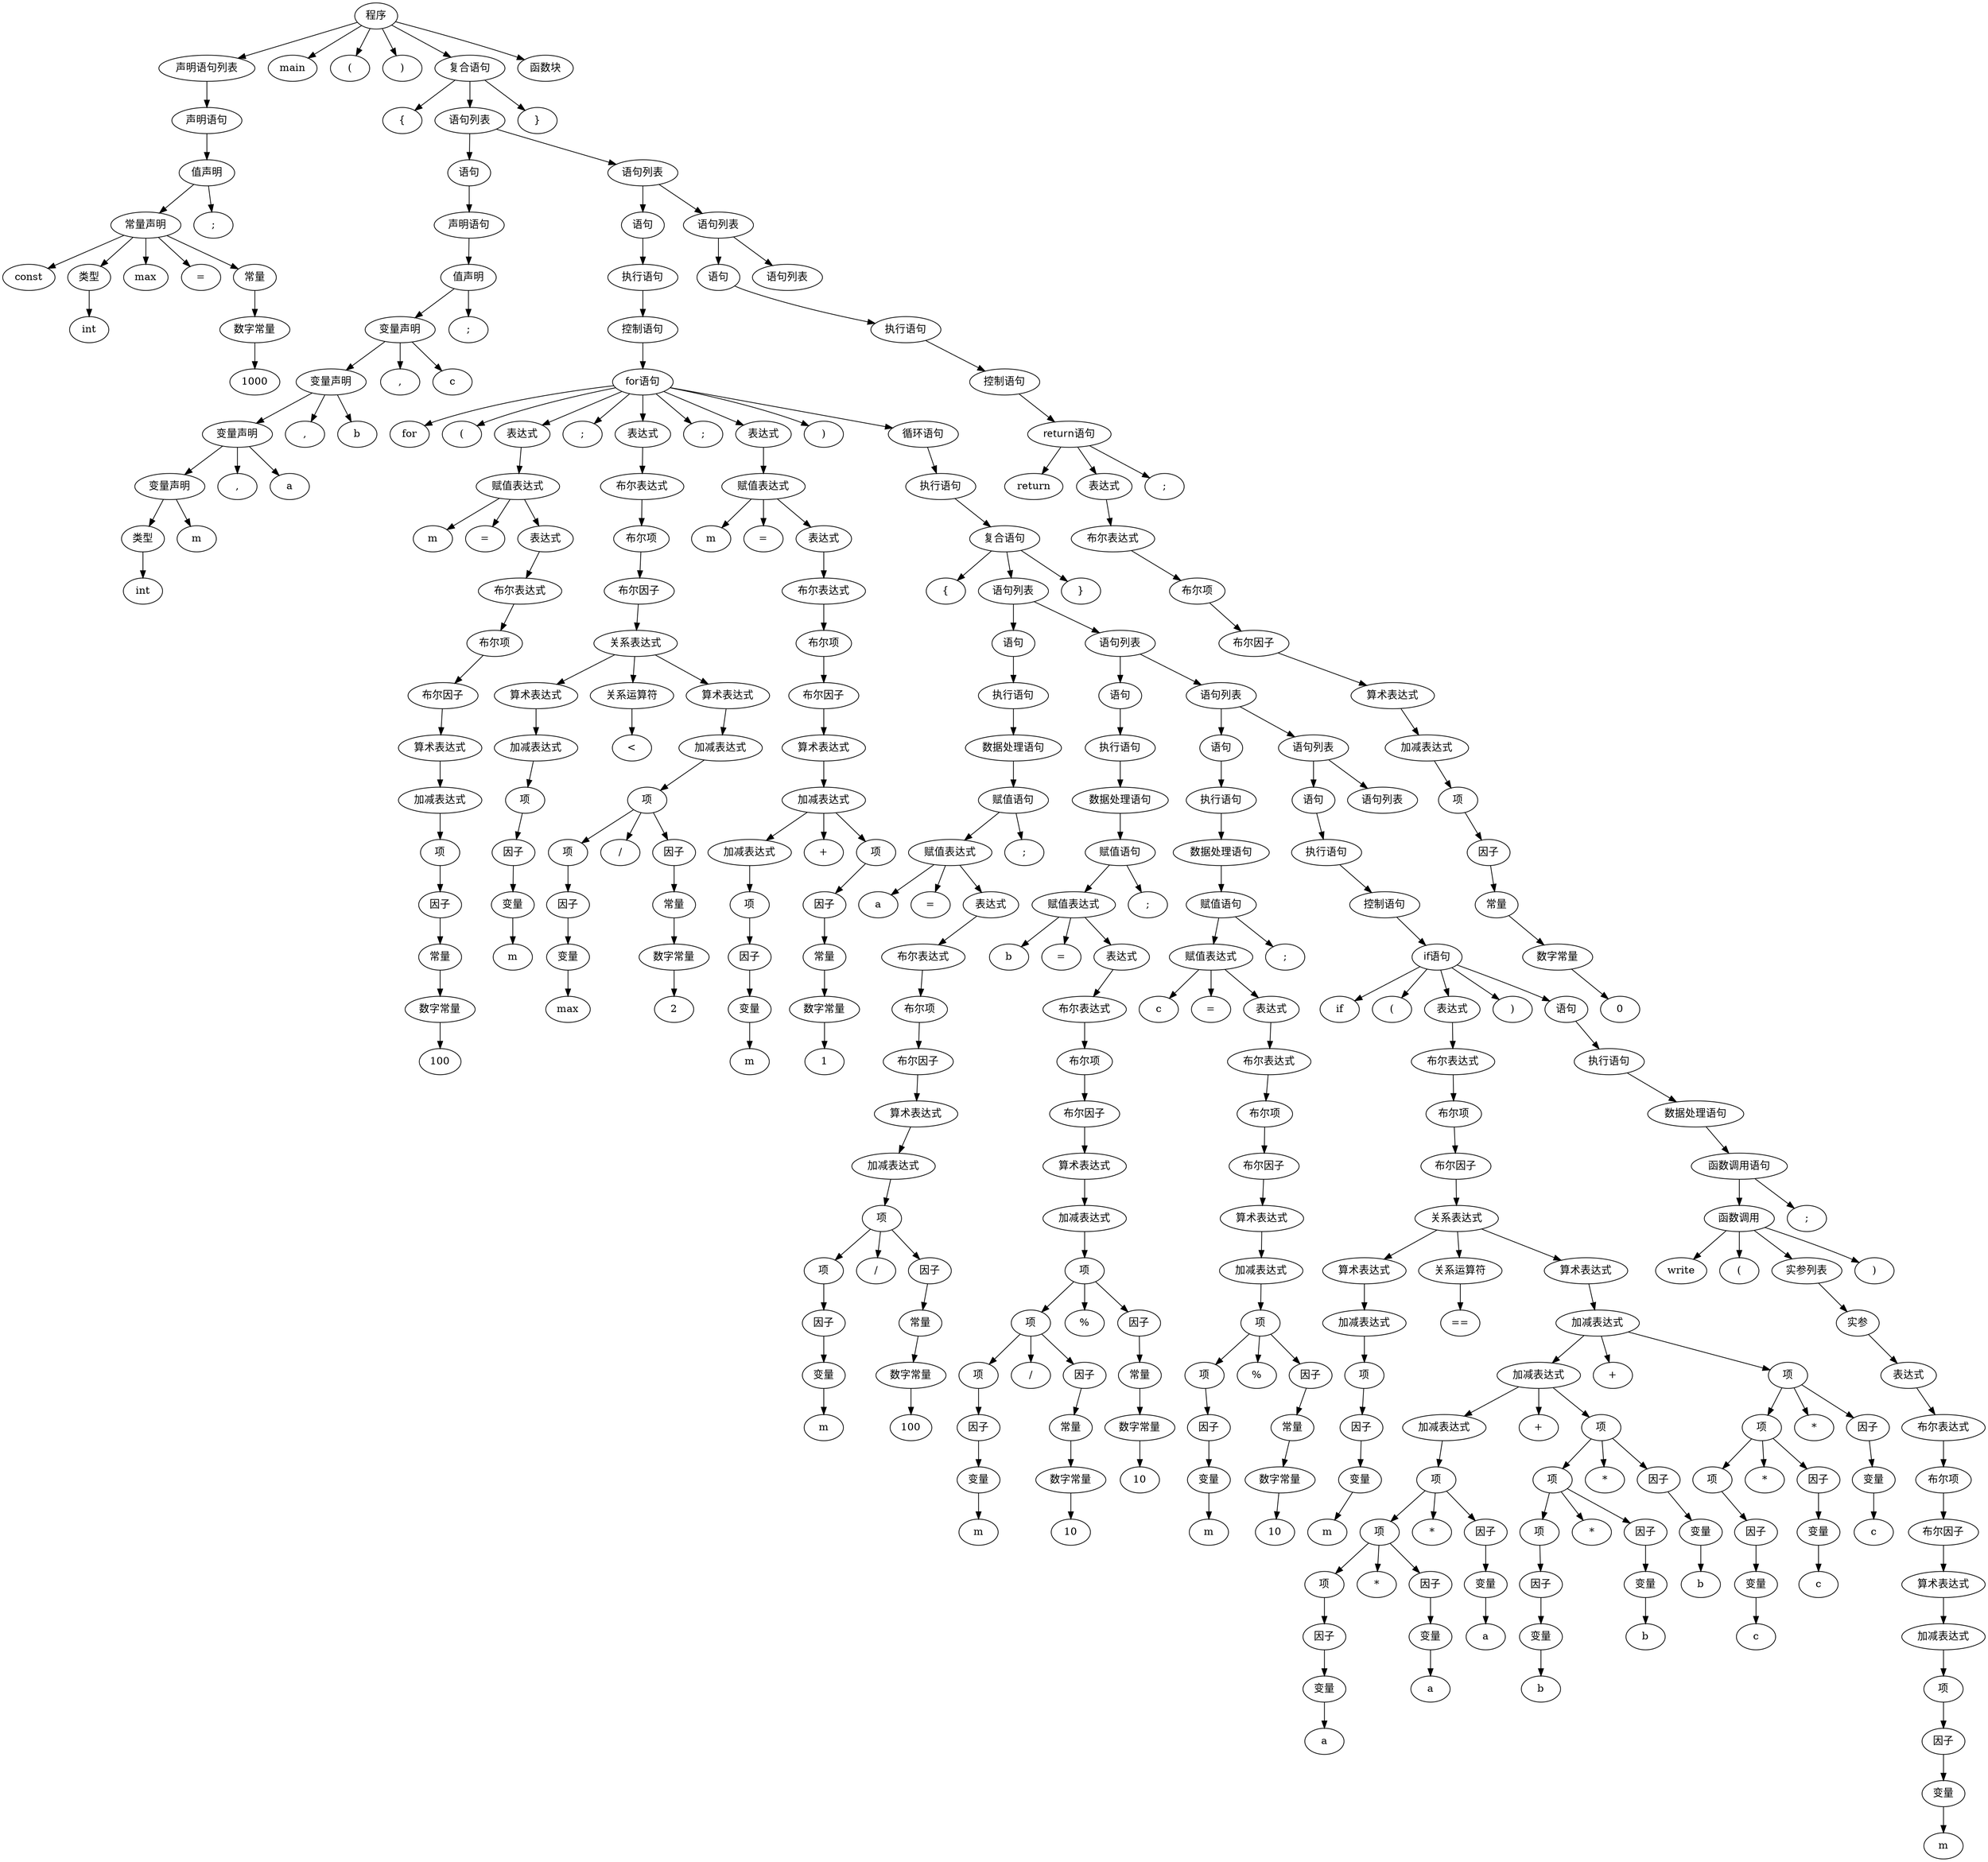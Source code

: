 // LR_DFA_Digraph
digraph {
	0 [label=const]
	1 [label=int]
	2 [label="类型" fontname=SimHei]
	2 -> 1
	3 [label=max]
	4 [label="="]
	5 [label=1000]
	6 [label="数字常量" fontname=SimHei]
	6 -> 5
	7 [label="常量" fontname=SimHei]
	7 -> 6
	8 [label="常量声明" fontname=SimHei]
	8 -> 7
	8 -> 4
	8 -> 3
	8 -> 2
	8 -> 0
	9 [label=";"]
	10 [label="值声明" fontname=SimHei]
	10 -> 9
	10 -> 8
	11 [label="声明语句" fontname=SimHei]
	11 -> 10
	12 [label="声明语句列表" fontname=SimHei]
	12 -> 11
	13 [label=main]
	14 [label="("]
	15 [label=")"]
	16 [label="{"]
	17 [label=int]
	18 [label="类型" fontname=SimHei]
	18 -> 17
	19 [label=m]
	20 [label="变量声明" fontname=SimHei]
	20 -> 19
	20 -> 18
	21 [label=","]
	22 [label=a]
	23 [label="变量声明" fontname=SimHei]
	23 -> 22
	23 -> 21
	23 -> 20
	24 [label=","]
	25 [label=b]
	26 [label="变量声明" fontname=SimHei]
	26 -> 25
	26 -> 24
	26 -> 23
	27 [label=","]
	28 [label=c]
	29 [label="变量声明" fontname=SimHei]
	29 -> 28
	29 -> 27
	29 -> 26
	30 [label=";"]
	31 [label="值声明" fontname=SimHei]
	31 -> 30
	31 -> 29
	32 [label="声明语句" fontname=SimHei]
	32 -> 31
	33 [label="语句" fontname=SimHei]
	33 -> 32
	34 [label=for]
	35 [label="("]
	36 [label=m]
	37 [label="="]
	38 [label=100]
	39 [label="数字常量" fontname=SimHei]
	39 -> 38
	40 [label="常量" fontname=SimHei]
	40 -> 39
	41 [label="因子" fontname=SimHei]
	41 -> 40
	42 [label="项" fontname=SimHei]
	42 -> 41
	43 [label="加减表达式" fontname=SimHei]
	43 -> 42
	44 [label="算术表达式" fontname=SimHei]
	44 -> 43
	45 [label="布尔因子" fontname=SimHei]
	45 -> 44
	46 [label="布尔项" fontname=SimHei]
	46 -> 45
	47 [label="布尔表达式" fontname=SimHei]
	47 -> 46
	48 [label="表达式" fontname=SimHei]
	48 -> 47
	49 [label="赋值表达式" fontname=SimHei]
	49 -> 48
	49 -> 37
	49 -> 36
	50 [label="表达式" fontname=SimHei]
	50 -> 49
	51 [label=";"]
	52 [label=m]
	53 [label="变量" fontname=SimHei]
	53 -> 52
	54 [label="因子" fontname=SimHei]
	54 -> 53
	55 [label="项" fontname=SimHei]
	55 -> 54
	56 [label="加减表达式" fontname=SimHei]
	56 -> 55
	57 [label="算术表达式" fontname=SimHei]
	57 -> 56
	58 [label="<"]
	59 [label="关系运算符" fontname=SimHei]
	59 -> 58
	60 [label=max]
	61 [label="变量" fontname=SimHei]
	61 -> 60
	62 [label="因子" fontname=SimHei]
	62 -> 61
	63 [label="项" fontname=SimHei]
	63 -> 62
	64 [label="/"]
	65 [label=2]
	66 [label="数字常量" fontname=SimHei]
	66 -> 65
	67 [label="常量" fontname=SimHei]
	67 -> 66
	68 [label="因子" fontname=SimHei]
	68 -> 67
	69 [label="项" fontname=SimHei]
	69 -> 68
	69 -> 64
	69 -> 63
	70 [label="加减表达式" fontname=SimHei]
	70 -> 69
	71 [label="算术表达式" fontname=SimHei]
	71 -> 70
	72 [label="关系表达式" fontname=SimHei]
	72 -> 71
	72 -> 59
	72 -> 57
	73 [label="布尔因子" fontname=SimHei]
	73 -> 72
	74 [label="布尔项" fontname=SimHei]
	74 -> 73
	75 [label="布尔表达式" fontname=SimHei]
	75 -> 74
	76 [label="表达式" fontname=SimHei]
	76 -> 75
	77 [label=";"]
	78 [label=m]
	79 [label="="]
	80 [label=m]
	81 [label="变量" fontname=SimHei]
	81 -> 80
	82 [label="因子" fontname=SimHei]
	82 -> 81
	83 [label="项" fontname=SimHei]
	83 -> 82
	84 [label="加减表达式" fontname=SimHei]
	84 -> 83
	85 [label="+"]
	86 [label=1]
	87 [label="数字常量" fontname=SimHei]
	87 -> 86
	88 [label="常量" fontname=SimHei]
	88 -> 87
	89 [label="因子" fontname=SimHei]
	89 -> 88
	90 [label="项" fontname=SimHei]
	90 -> 89
	91 [label="加减表达式" fontname=SimHei]
	91 -> 90
	91 -> 85
	91 -> 84
	92 [label="算术表达式" fontname=SimHei]
	92 -> 91
	93 [label="布尔因子" fontname=SimHei]
	93 -> 92
	94 [label="布尔项" fontname=SimHei]
	94 -> 93
	95 [label="布尔表达式" fontname=SimHei]
	95 -> 94
	96 [label="表达式" fontname=SimHei]
	96 -> 95
	97 [label="赋值表达式" fontname=SimHei]
	97 -> 96
	97 -> 79
	97 -> 78
	98 [label="表达式" fontname=SimHei]
	98 -> 97
	99 [label=")"]
	100 [label="{"]
	101 [label=a]
	102 [label="="]
	103 [label=m]
	104 [label="变量" fontname=SimHei]
	104 -> 103
	105 [label="因子" fontname=SimHei]
	105 -> 104
	106 [label="项" fontname=SimHei]
	106 -> 105
	107 [label="/"]
	108 [label=100]
	109 [label="数字常量" fontname=SimHei]
	109 -> 108
	110 [label="常量" fontname=SimHei]
	110 -> 109
	111 [label="因子" fontname=SimHei]
	111 -> 110
	112 [label="项" fontname=SimHei]
	112 -> 111
	112 -> 107
	112 -> 106
	113 [label="加减表达式" fontname=SimHei]
	113 -> 112
	114 [label="算术表达式" fontname=SimHei]
	114 -> 113
	115 [label="布尔因子" fontname=SimHei]
	115 -> 114
	116 [label="布尔项" fontname=SimHei]
	116 -> 115
	117 [label="布尔表达式" fontname=SimHei]
	117 -> 116
	118 [label="表达式" fontname=SimHei]
	118 -> 117
	119 [label="赋值表达式" fontname=SimHei]
	119 -> 118
	119 -> 102
	119 -> 101
	120 [label=";"]
	121 [label="赋值语句" fontname=SimHei]
	121 -> 120
	121 -> 119
	122 [label="数据处理语句" fontname=SimHei]
	122 -> 121
	123 [label="执行语句" fontname=SimHei]
	123 -> 122
	124 [label="语句" fontname=SimHei]
	124 -> 123
	125 [label=b]
	126 [label="="]
	127 [label=m]
	128 [label="变量" fontname=SimHei]
	128 -> 127
	129 [label="因子" fontname=SimHei]
	129 -> 128
	130 [label="项" fontname=SimHei]
	130 -> 129
	131 [label="/"]
	132 [label=10]
	133 [label="数字常量" fontname=SimHei]
	133 -> 132
	134 [label="常量" fontname=SimHei]
	134 -> 133
	135 [label="因子" fontname=SimHei]
	135 -> 134
	136 [label="项" fontname=SimHei]
	136 -> 135
	136 -> 131
	136 -> 130
	137 [label="%"]
	138 [label=10]
	139 [label="数字常量" fontname=SimHei]
	139 -> 138
	140 [label="常量" fontname=SimHei]
	140 -> 139
	141 [label="因子" fontname=SimHei]
	141 -> 140
	142 [label="项" fontname=SimHei]
	142 -> 141
	142 -> 137
	142 -> 136
	143 [label="加减表达式" fontname=SimHei]
	143 -> 142
	144 [label="算术表达式" fontname=SimHei]
	144 -> 143
	145 [label="布尔因子" fontname=SimHei]
	145 -> 144
	146 [label="布尔项" fontname=SimHei]
	146 -> 145
	147 [label="布尔表达式" fontname=SimHei]
	147 -> 146
	148 [label="表达式" fontname=SimHei]
	148 -> 147
	149 [label="赋值表达式" fontname=SimHei]
	149 -> 148
	149 -> 126
	149 -> 125
	150 [label=";"]
	151 [label="赋值语句" fontname=SimHei]
	151 -> 150
	151 -> 149
	152 [label="数据处理语句" fontname=SimHei]
	152 -> 151
	153 [label="执行语句" fontname=SimHei]
	153 -> 152
	154 [label="语句" fontname=SimHei]
	154 -> 153
	155 [label=c]
	156 [label="="]
	157 [label=m]
	158 [label="变量" fontname=SimHei]
	158 -> 157
	159 [label="因子" fontname=SimHei]
	159 -> 158
	160 [label="项" fontname=SimHei]
	160 -> 159
	161 [label="%"]
	162 [label=10]
	163 [label="数字常量" fontname=SimHei]
	163 -> 162
	164 [label="常量" fontname=SimHei]
	164 -> 163
	165 [label="因子" fontname=SimHei]
	165 -> 164
	166 [label="项" fontname=SimHei]
	166 -> 165
	166 -> 161
	166 -> 160
	167 [label="加减表达式" fontname=SimHei]
	167 -> 166
	168 [label="算术表达式" fontname=SimHei]
	168 -> 167
	169 [label="布尔因子" fontname=SimHei]
	169 -> 168
	170 [label="布尔项" fontname=SimHei]
	170 -> 169
	171 [label="布尔表达式" fontname=SimHei]
	171 -> 170
	172 [label="表达式" fontname=SimHei]
	172 -> 171
	173 [label="赋值表达式" fontname=SimHei]
	173 -> 172
	173 -> 156
	173 -> 155
	174 [label=";"]
	175 [label="赋值语句" fontname=SimHei]
	175 -> 174
	175 -> 173
	176 [label="数据处理语句" fontname=SimHei]
	176 -> 175
	177 [label="执行语句" fontname=SimHei]
	177 -> 176
	178 [label="语句" fontname=SimHei]
	178 -> 177
	179 [label=if]
	180 [label="("]
	181 [label=m]
	182 [label="变量" fontname=SimHei]
	182 -> 181
	183 [label="因子" fontname=SimHei]
	183 -> 182
	184 [label="项" fontname=SimHei]
	184 -> 183
	185 [label="加减表达式" fontname=SimHei]
	185 -> 184
	186 [label="算术表达式" fontname=SimHei]
	186 -> 185
	187 [label="=="]
	188 [label="关系运算符" fontname=SimHei]
	188 -> 187
	189 [label=a]
	190 [label="变量" fontname=SimHei]
	190 -> 189
	191 [label="因子" fontname=SimHei]
	191 -> 190
	192 [label="项" fontname=SimHei]
	192 -> 191
	193 [label="*"]
	194 [label=a]
	195 [label="变量" fontname=SimHei]
	195 -> 194
	196 [label="因子" fontname=SimHei]
	196 -> 195
	197 [label="项" fontname=SimHei]
	197 -> 196
	197 -> 193
	197 -> 192
	198 [label="*"]
	199 [label=a]
	200 [label="变量" fontname=SimHei]
	200 -> 199
	201 [label="因子" fontname=SimHei]
	201 -> 200
	202 [label="项" fontname=SimHei]
	202 -> 201
	202 -> 198
	202 -> 197
	203 [label="加减表达式" fontname=SimHei]
	203 -> 202
	204 [label="+"]
	205 [label=b]
	206 [label="变量" fontname=SimHei]
	206 -> 205
	207 [label="因子" fontname=SimHei]
	207 -> 206
	208 [label="项" fontname=SimHei]
	208 -> 207
	209 [label="*"]
	210 [label=b]
	211 [label="变量" fontname=SimHei]
	211 -> 210
	212 [label="因子" fontname=SimHei]
	212 -> 211
	213 [label="项" fontname=SimHei]
	213 -> 212
	213 -> 209
	213 -> 208
	214 [label="*"]
	215 [label=b]
	216 [label="变量" fontname=SimHei]
	216 -> 215
	217 [label="因子" fontname=SimHei]
	217 -> 216
	218 [label="项" fontname=SimHei]
	218 -> 217
	218 -> 214
	218 -> 213
	219 [label="加减表达式" fontname=SimHei]
	219 -> 218
	219 -> 204
	219 -> 203
	220 [label="+"]
	221 [label=c]
	222 [label="变量" fontname=SimHei]
	222 -> 221
	223 [label="因子" fontname=SimHei]
	223 -> 222
	224 [label="项" fontname=SimHei]
	224 -> 223
	225 [label="*"]
	226 [label=c]
	227 [label="变量" fontname=SimHei]
	227 -> 226
	228 [label="因子" fontname=SimHei]
	228 -> 227
	229 [label="项" fontname=SimHei]
	229 -> 228
	229 -> 225
	229 -> 224
	230 [label="*"]
	231 [label=c]
	232 [label="变量" fontname=SimHei]
	232 -> 231
	233 [label="因子" fontname=SimHei]
	233 -> 232
	234 [label="项" fontname=SimHei]
	234 -> 233
	234 -> 230
	234 -> 229
	235 [label="加减表达式" fontname=SimHei]
	235 -> 234
	235 -> 220
	235 -> 219
	236 [label="算术表达式" fontname=SimHei]
	236 -> 235
	237 [label="关系表达式" fontname=SimHei]
	237 -> 236
	237 -> 188
	237 -> 186
	238 [label="布尔因子" fontname=SimHei]
	238 -> 237
	239 [label="布尔项" fontname=SimHei]
	239 -> 238
	240 [label="布尔表达式" fontname=SimHei]
	240 -> 239
	241 [label="表达式" fontname=SimHei]
	241 -> 240
	242 [label=")"]
	243 [label=write]
	244 [label="("]
	245 [label=m]
	246 [label="变量" fontname=SimHei]
	246 -> 245
	247 [label="因子" fontname=SimHei]
	247 -> 246
	248 [label="项" fontname=SimHei]
	248 -> 247
	249 [label="加减表达式" fontname=SimHei]
	249 -> 248
	250 [label="算术表达式" fontname=SimHei]
	250 -> 249
	251 [label="布尔因子" fontname=SimHei]
	251 -> 250
	252 [label="布尔项" fontname=SimHei]
	252 -> 251
	253 [label="布尔表达式" fontname=SimHei]
	253 -> 252
	254 [label="表达式" fontname=SimHei]
	254 -> 253
	255 [label="实参" fontname=SimHei]
	255 -> 254
	256 [label="实参列表" fontname=SimHei]
	256 -> 255
	257 [label=")"]
	258 [label="函数调用" fontname=SimHei]
	258 -> 257
	258 -> 256
	258 -> 244
	258 -> 243
	259 [label=";"]
	260 [label="函数调用语句" fontname=SimHei]
	260 -> 259
	260 -> 258
	261 [label="数据处理语句" fontname=SimHei]
	261 -> 260
	262 [label="执行语句" fontname=SimHei]
	262 -> 261
	263 [label="语句" fontname=SimHei]
	263 -> 262
	264 [label="if语句" fontname=SimHei]
	264 -> 263
	264 -> 242
	264 -> 241
	264 -> 180
	264 -> 179
	265 [label="控制语句" fontname=SimHei]
	265 -> 264
	266 [label="执行语句" fontname=SimHei]
	266 -> 265
	267 [label="语句" fontname=SimHei]
	267 -> 266
	268 [label="语句列表" fontname=SimHei]
	269 [label="语句列表" fontname=SimHei]
	269 -> 268
	269 -> 267
	270 [label="语句列表" fontname=SimHei]
	270 -> 269
	270 -> 178
	271 [label="语句列表" fontname=SimHei]
	271 -> 270
	271 -> 154
	272 [label="语句列表" fontname=SimHei]
	272 -> 271
	272 -> 124
	273 [label="}"]
	274 [label="复合语句" fontname=SimHei]
	274 -> 273
	274 -> 272
	274 -> 100
	275 [label="执行语句" fontname=SimHei]
	275 -> 274
	276 [label="循环语句" fontname=SimHei]
	276 -> 275
	277 [label="for语句" fontname=SimHei]
	277 -> 276
	277 -> 99
	277 -> 98
	277 -> 77
	277 -> 76
	277 -> 51
	277 -> 50
	277 -> 35
	277 -> 34
	278 [label="控制语句" fontname=SimHei]
	278 -> 277
	279 [label="执行语句" fontname=SimHei]
	279 -> 278
	280 [label="语句" fontname=SimHei]
	280 -> 279
	281 [label=return]
	282 [label=0]
	283 [label="数字常量" fontname=SimHei]
	283 -> 282
	284 [label="常量" fontname=SimHei]
	284 -> 283
	285 [label="因子" fontname=SimHei]
	285 -> 284
	286 [label="项" fontname=SimHei]
	286 -> 285
	287 [label="加减表达式" fontname=SimHei]
	287 -> 286
	288 [label="算术表达式" fontname=SimHei]
	288 -> 287
	289 [label="布尔因子" fontname=SimHei]
	289 -> 288
	290 [label="布尔项" fontname=SimHei]
	290 -> 289
	291 [label="布尔表达式" fontname=SimHei]
	291 -> 290
	292 [label="表达式" fontname=SimHei]
	292 -> 291
	293 [label=";"]
	294 [label="return语句" fontname=SimHei]
	294 -> 293
	294 -> 292
	294 -> 281
	295 [label="控制语句" fontname=SimHei]
	295 -> 294
	296 [label="执行语句" fontname=SimHei]
	296 -> 295
	297 [label="语句" fontname=SimHei]
	297 -> 296
	298 [label="语句列表" fontname=SimHei]
	299 [label="语句列表" fontname=SimHei]
	299 -> 298
	299 -> 297
	300 [label="语句列表" fontname=SimHei]
	300 -> 299
	300 -> 280
	301 [label="语句列表" fontname=SimHei]
	301 -> 300
	301 -> 33
	302 [label="}"]
	303 [label="复合语句" fontname=SimHei]
	303 -> 302
	303 -> 301
	303 -> 16
	304 [label="函数块" fontname=SimHei]
	305 [label="程序" fontname=SimHei]
	305 -> 304
	305 -> 303
	305 -> 15
	305 -> 14
	305 -> 13
	305 -> 12
}
